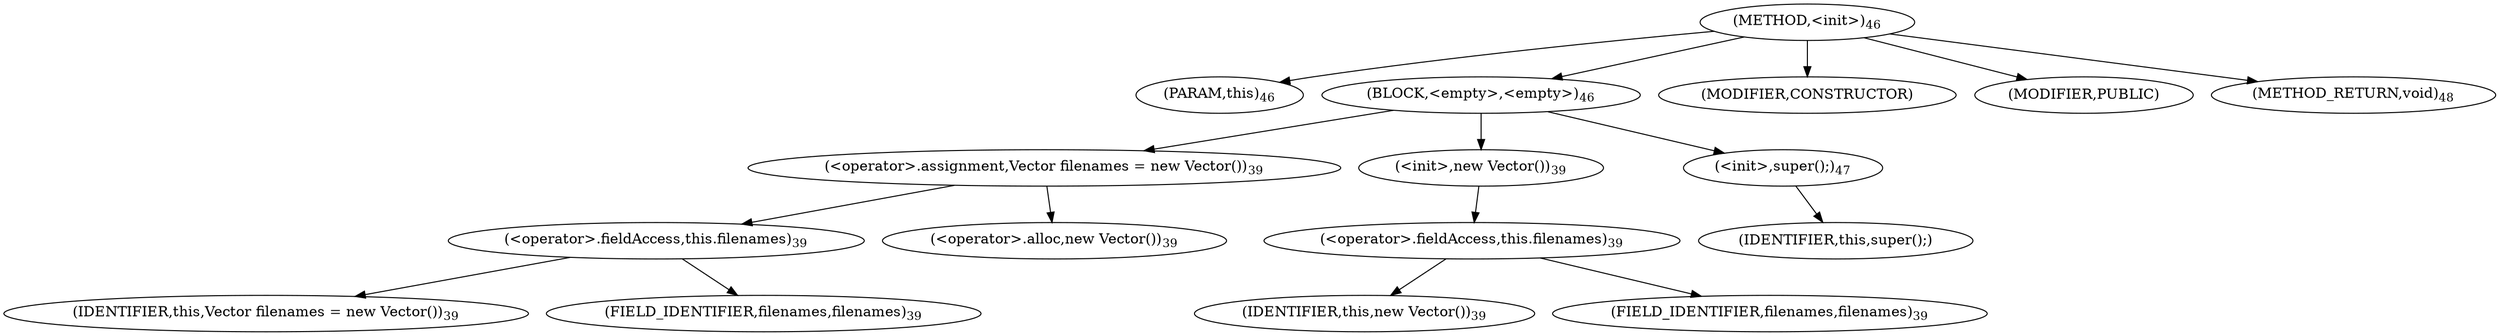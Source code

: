 digraph "&lt;init&gt;" {  
"69" [label = <(METHOD,&lt;init&gt;)<SUB>46</SUB>> ]
"4" [label = <(PARAM,this)<SUB>46</SUB>> ]
"70" [label = <(BLOCK,&lt;empty&gt;,&lt;empty&gt;)<SUB>46</SUB>> ]
"71" [label = <(&lt;operator&gt;.assignment,Vector filenames = new Vector())<SUB>39</SUB>> ]
"72" [label = <(&lt;operator&gt;.fieldAccess,this.filenames)<SUB>39</SUB>> ]
"73" [label = <(IDENTIFIER,this,Vector filenames = new Vector())<SUB>39</SUB>> ]
"74" [label = <(FIELD_IDENTIFIER,filenames,filenames)<SUB>39</SUB>> ]
"75" [label = <(&lt;operator&gt;.alloc,new Vector())<SUB>39</SUB>> ]
"76" [label = <(&lt;init&gt;,new Vector())<SUB>39</SUB>> ]
"77" [label = <(&lt;operator&gt;.fieldAccess,this.filenames)<SUB>39</SUB>> ]
"78" [label = <(IDENTIFIER,this,new Vector())<SUB>39</SUB>> ]
"79" [label = <(FIELD_IDENTIFIER,filenames,filenames)<SUB>39</SUB>> ]
"80" [label = <(&lt;init&gt;,super();)<SUB>47</SUB>> ]
"3" [label = <(IDENTIFIER,this,super();)> ]
"81" [label = <(MODIFIER,CONSTRUCTOR)> ]
"82" [label = <(MODIFIER,PUBLIC)> ]
"83" [label = <(METHOD_RETURN,void)<SUB>48</SUB>> ]
  "69" -> "4" 
  "69" -> "70" 
  "69" -> "81" 
  "69" -> "82" 
  "69" -> "83" 
  "70" -> "71" 
  "70" -> "76" 
  "70" -> "80" 
  "71" -> "72" 
  "71" -> "75" 
  "72" -> "73" 
  "72" -> "74" 
  "76" -> "77" 
  "77" -> "78" 
  "77" -> "79" 
  "80" -> "3" 
}
